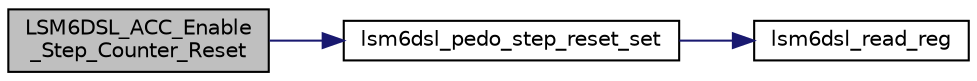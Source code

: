 digraph "LSM6DSL_ACC_Enable_Step_Counter_Reset"
{
 // LATEX_PDF_SIZE
  edge [fontname="Helvetica",fontsize="10",labelfontname="Helvetica",labelfontsize="10"];
  node [fontname="Helvetica",fontsize="10",shape=record];
  rankdir="LR";
  Node1 [label="LSM6DSL_ACC_Enable\l_Step_Counter_Reset",height=0.2,width=0.4,color="black", fillcolor="grey75", style="filled", fontcolor="black",tooltip="Enable step counter reset."];
  Node1 -> Node2 [color="midnightblue",fontsize="10",style="solid",fontname="Helvetica"];
  Node2 [label="lsm6dsl_pedo_step_reset_set",height=0.2,width=0.4,color="black", fillcolor="white", style="filled",URL="$group___l_s_m6_d_s_l___pedometer.html#ga1257536cde49607ec0657282663b09be",tooltip="Reset pedometer step counter.[set]."];
  Node2 -> Node3 [color="midnightblue",fontsize="10",style="solid",fontname="Helvetica"];
  Node3 [label="lsm6dsl_read_reg",height=0.2,width=0.4,color="black", fillcolor="white", style="filled",URL="$group___l_s_m6_d_s_l__interfaces__functions.html#ga7ad5e0d379d6cc9a6a2dff69c6df5a50",tooltip="Read generic device register."];
}
